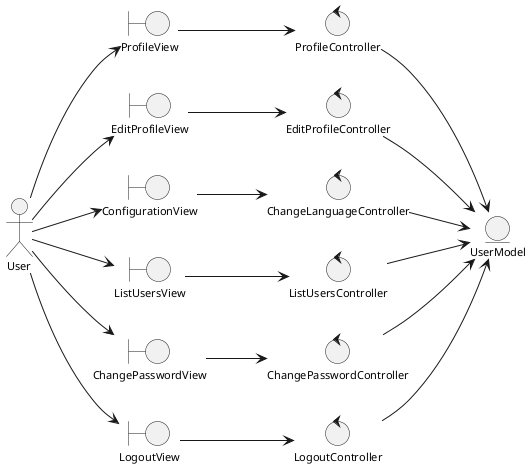 @startuml analysisClassDiagramUserManagement
skinparam style strictuml
left to right direction
skinparam defaultTextAlignment center
skinparam defaultFontSize 11

actor "User" as user

entity "UserModel" as userModel

boundary "ProfileView" as profileView
boundary "EditProfileView" as editProfileView
boundary "ConfigurationView" as configurationView
boundary "ListUsersView" as listUsersView
boundary "ChangePasswordView" as changePasswordView
boundary "LogoutView" as logoutView
control "ProfileController" as profileController
control "EditProfileController" as editProfileController
control "ChangeLanguageController" as changeLanguageController
control "ChangePasswordController" as changePasswordController
control "ListUsersController" as listUsersController
control "LogoutController" as logoutController

user --> profileView
user --> editProfileView
user --> configurationView
user --> listUsersView
user --> changePasswordView
user --> logoutView

profileView --> profileController
editProfileView --> editProfileController
configurationView --> changeLanguageController
logoutView --> logoutController
changePasswordView --> changePasswordController
listUsersView --> listUsersController
profileController --> userModel
editProfileController --> userModel
changeLanguageController --> userModel
changePasswordController --> userModel
listUsersController --> userModel
logoutController --> userModel

@enduml